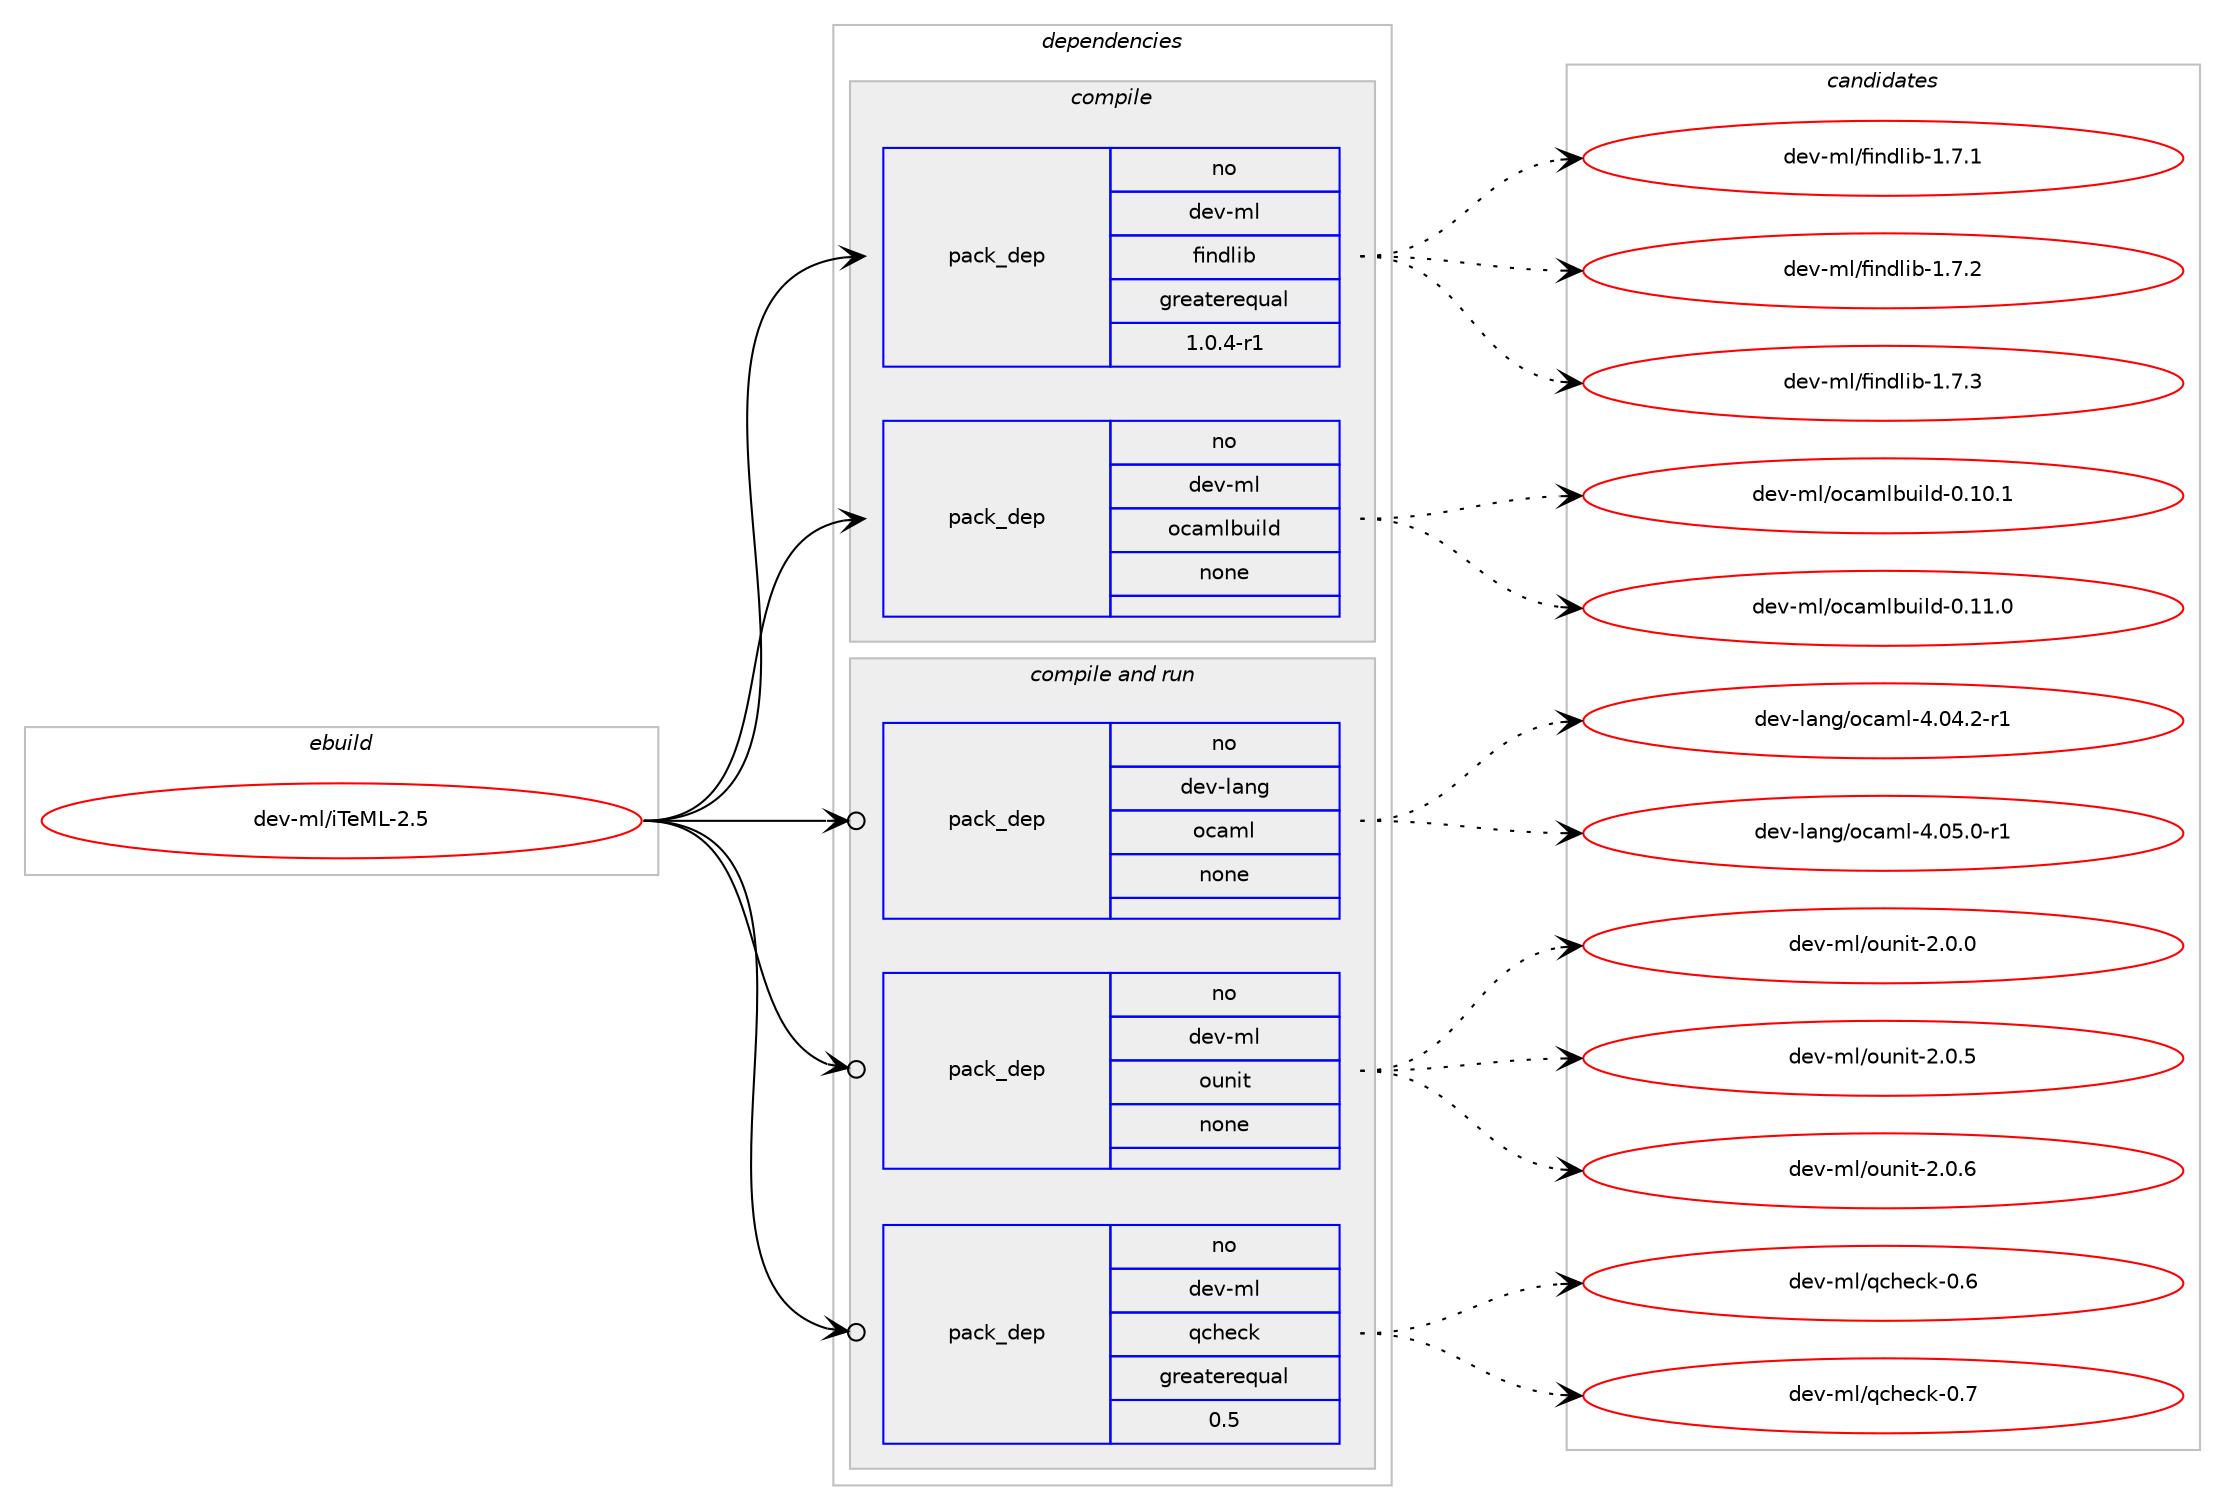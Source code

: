 digraph prolog {

# *************
# Graph options
# *************

newrank=true;
concentrate=true;
compound=true;
graph [rankdir=LR,fontname=Helvetica,fontsize=10,ranksep=1.5];#, ranksep=2.5, nodesep=0.2];
edge  [arrowhead=vee];
node  [fontname=Helvetica,fontsize=10];

# **********
# The ebuild
# **********

subgraph cluster_leftcol {
color=gray;
rank=same;
label=<<i>ebuild</i>>;
id [label="dev-ml/iTeML-2.5", color=red, width=4, href="../dev-ml/iTeML-2.5.svg"];
}

# ****************
# The dependencies
# ****************

subgraph cluster_midcol {
color=gray;
label=<<i>dependencies</i>>;
subgraph cluster_compile {
fillcolor="#eeeeee";
style=filled;
label=<<i>compile</i>>;
subgraph pack426709 {
dependency571403 [label=<<TABLE BORDER="0" CELLBORDER="1" CELLSPACING="0" CELLPADDING="4" WIDTH="220"><TR><TD ROWSPAN="6" CELLPADDING="30">pack_dep</TD></TR><TR><TD WIDTH="110">no</TD></TR><TR><TD>dev-ml</TD></TR><TR><TD>findlib</TD></TR><TR><TD>greaterequal</TD></TR><TR><TD>1.0.4-r1</TD></TR></TABLE>>, shape=none, color=blue];
}
id:e -> dependency571403:w [weight=20,style="solid",arrowhead="vee"];
subgraph pack426710 {
dependency571404 [label=<<TABLE BORDER="0" CELLBORDER="1" CELLSPACING="0" CELLPADDING="4" WIDTH="220"><TR><TD ROWSPAN="6" CELLPADDING="30">pack_dep</TD></TR><TR><TD WIDTH="110">no</TD></TR><TR><TD>dev-ml</TD></TR><TR><TD>ocamlbuild</TD></TR><TR><TD>none</TD></TR><TR><TD></TD></TR></TABLE>>, shape=none, color=blue];
}
id:e -> dependency571404:w [weight=20,style="solid",arrowhead="vee"];
}
subgraph cluster_compileandrun {
fillcolor="#eeeeee";
style=filled;
label=<<i>compile and run</i>>;
subgraph pack426711 {
dependency571405 [label=<<TABLE BORDER="0" CELLBORDER="1" CELLSPACING="0" CELLPADDING="4" WIDTH="220"><TR><TD ROWSPAN="6" CELLPADDING="30">pack_dep</TD></TR><TR><TD WIDTH="110">no</TD></TR><TR><TD>dev-lang</TD></TR><TR><TD>ocaml</TD></TR><TR><TD>none</TD></TR><TR><TD></TD></TR></TABLE>>, shape=none, color=blue];
}
id:e -> dependency571405:w [weight=20,style="solid",arrowhead="odotvee"];
subgraph pack426712 {
dependency571406 [label=<<TABLE BORDER="0" CELLBORDER="1" CELLSPACING="0" CELLPADDING="4" WIDTH="220"><TR><TD ROWSPAN="6" CELLPADDING="30">pack_dep</TD></TR><TR><TD WIDTH="110">no</TD></TR><TR><TD>dev-ml</TD></TR><TR><TD>ounit</TD></TR><TR><TD>none</TD></TR><TR><TD></TD></TR></TABLE>>, shape=none, color=blue];
}
id:e -> dependency571406:w [weight=20,style="solid",arrowhead="odotvee"];
subgraph pack426713 {
dependency571407 [label=<<TABLE BORDER="0" CELLBORDER="1" CELLSPACING="0" CELLPADDING="4" WIDTH="220"><TR><TD ROWSPAN="6" CELLPADDING="30">pack_dep</TD></TR><TR><TD WIDTH="110">no</TD></TR><TR><TD>dev-ml</TD></TR><TR><TD>qcheck</TD></TR><TR><TD>greaterequal</TD></TR><TR><TD>0.5</TD></TR></TABLE>>, shape=none, color=blue];
}
id:e -> dependency571407:w [weight=20,style="solid",arrowhead="odotvee"];
}
subgraph cluster_run {
fillcolor="#eeeeee";
style=filled;
label=<<i>run</i>>;
}
}

# **************
# The candidates
# **************

subgraph cluster_choices {
rank=same;
color=gray;
label=<<i>candidates</i>>;

subgraph choice426709 {
color=black;
nodesep=1;
choice100101118451091084710210511010010810598454946554649 [label="dev-ml/findlib-1.7.1", color=red, width=4,href="../dev-ml/findlib-1.7.1.svg"];
choice100101118451091084710210511010010810598454946554650 [label="dev-ml/findlib-1.7.2", color=red, width=4,href="../dev-ml/findlib-1.7.2.svg"];
choice100101118451091084710210511010010810598454946554651 [label="dev-ml/findlib-1.7.3", color=red, width=4,href="../dev-ml/findlib-1.7.3.svg"];
dependency571403:e -> choice100101118451091084710210511010010810598454946554649:w [style=dotted,weight="100"];
dependency571403:e -> choice100101118451091084710210511010010810598454946554650:w [style=dotted,weight="100"];
dependency571403:e -> choice100101118451091084710210511010010810598454946554651:w [style=dotted,weight="100"];
}
subgraph choice426710 {
color=black;
nodesep=1;
choice100101118451091084711199971091089811710510810045484649484649 [label="dev-ml/ocamlbuild-0.10.1", color=red, width=4,href="../dev-ml/ocamlbuild-0.10.1.svg"];
choice100101118451091084711199971091089811710510810045484649494648 [label="dev-ml/ocamlbuild-0.11.0", color=red, width=4,href="../dev-ml/ocamlbuild-0.11.0.svg"];
dependency571404:e -> choice100101118451091084711199971091089811710510810045484649484649:w [style=dotted,weight="100"];
dependency571404:e -> choice100101118451091084711199971091089811710510810045484649494648:w [style=dotted,weight="100"];
}
subgraph choice426711 {
color=black;
nodesep=1;
choice1001011184510897110103471119997109108455246485246504511449 [label="dev-lang/ocaml-4.04.2-r1", color=red, width=4,href="../dev-lang/ocaml-4.04.2-r1.svg"];
choice1001011184510897110103471119997109108455246485346484511449 [label="dev-lang/ocaml-4.05.0-r1", color=red, width=4,href="../dev-lang/ocaml-4.05.0-r1.svg"];
dependency571405:e -> choice1001011184510897110103471119997109108455246485246504511449:w [style=dotted,weight="100"];
dependency571405:e -> choice1001011184510897110103471119997109108455246485346484511449:w [style=dotted,weight="100"];
}
subgraph choice426712 {
color=black;
nodesep=1;
choice1001011184510910847111117110105116455046484648 [label="dev-ml/ounit-2.0.0", color=red, width=4,href="../dev-ml/ounit-2.0.0.svg"];
choice1001011184510910847111117110105116455046484653 [label="dev-ml/ounit-2.0.5", color=red, width=4,href="../dev-ml/ounit-2.0.5.svg"];
choice1001011184510910847111117110105116455046484654 [label="dev-ml/ounit-2.0.6", color=red, width=4,href="../dev-ml/ounit-2.0.6.svg"];
dependency571406:e -> choice1001011184510910847111117110105116455046484648:w [style=dotted,weight="100"];
dependency571406:e -> choice1001011184510910847111117110105116455046484653:w [style=dotted,weight="100"];
dependency571406:e -> choice1001011184510910847111117110105116455046484654:w [style=dotted,weight="100"];
}
subgraph choice426713 {
color=black;
nodesep=1;
choice1001011184510910847113991041019910745484654 [label="dev-ml/qcheck-0.6", color=red, width=4,href="../dev-ml/qcheck-0.6.svg"];
choice1001011184510910847113991041019910745484655 [label="dev-ml/qcheck-0.7", color=red, width=4,href="../dev-ml/qcheck-0.7.svg"];
dependency571407:e -> choice1001011184510910847113991041019910745484654:w [style=dotted,weight="100"];
dependency571407:e -> choice1001011184510910847113991041019910745484655:w [style=dotted,weight="100"];
}
}

}
